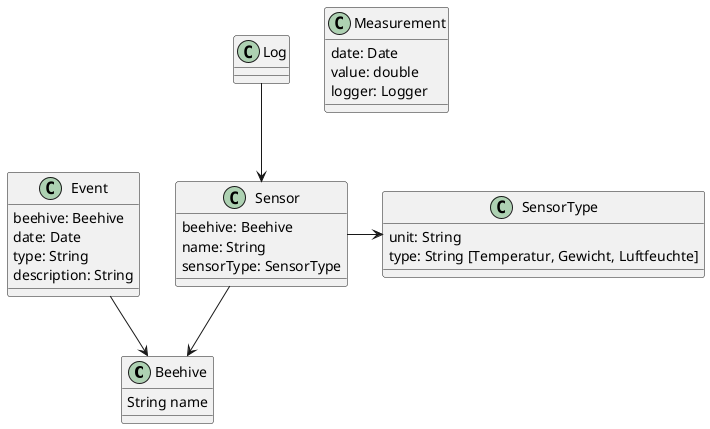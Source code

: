 @startuml

class Beehive {
  String name
}

class Measurement {
   date: Date
   value: double
   logger: Logger
}

class Sensor {
    beehive: Beehive
    name: String
    sensorType: SensorType
}

class SensorType {
    unit: String
    type: String [Temperatur, Gewicht, Luftfeuchte]
}

class Event {
   beehive: Beehive
   date: Date
   type: String
   description: String
}

Sensor --> Beehive
Sensor -> SensorType
Log --> Sensor
Event --> Beehive

@enduml